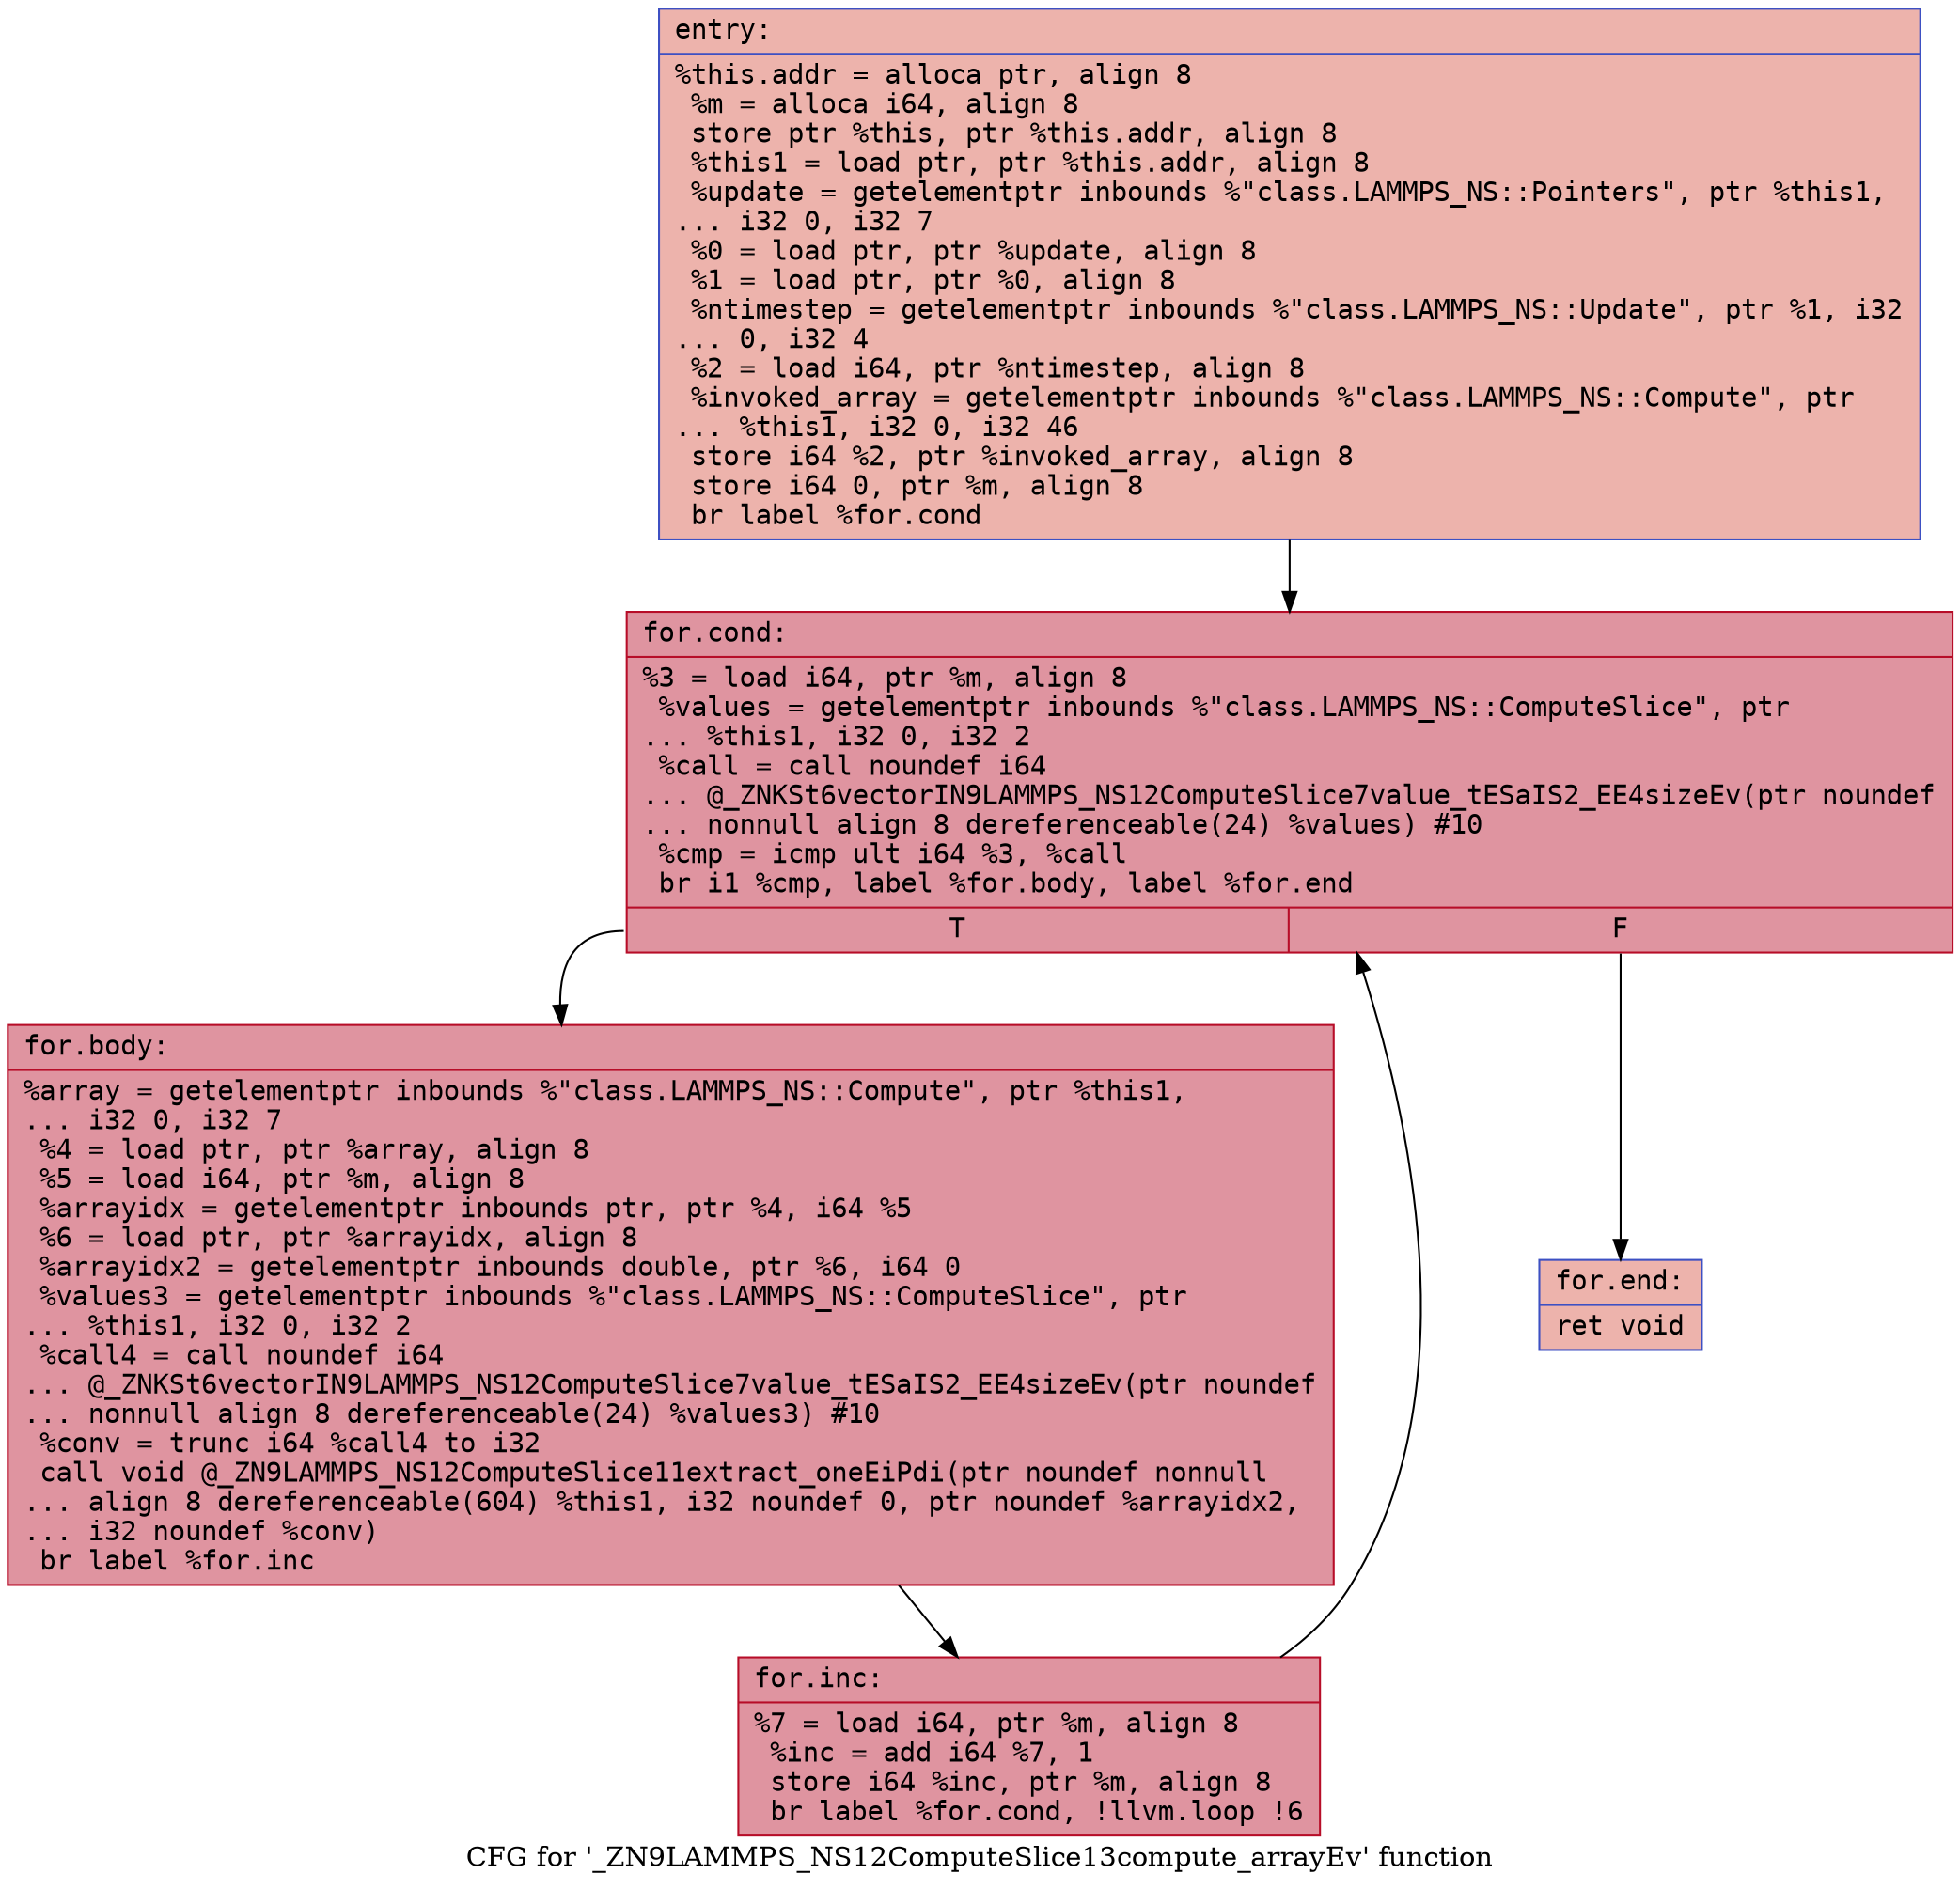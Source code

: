 digraph "CFG for '_ZN9LAMMPS_NS12ComputeSlice13compute_arrayEv' function" {
	label="CFG for '_ZN9LAMMPS_NS12ComputeSlice13compute_arrayEv' function";

	Node0x55810473a920 [shape=record,color="#3d50c3ff", style=filled, fillcolor="#d6524470" fontname="Courier",label="{entry:\l|  %this.addr = alloca ptr, align 8\l  %m = alloca i64, align 8\l  store ptr %this, ptr %this.addr, align 8\l  %this1 = load ptr, ptr %this.addr, align 8\l  %update = getelementptr inbounds %\"class.LAMMPS_NS::Pointers\", ptr %this1,\l... i32 0, i32 7\l  %0 = load ptr, ptr %update, align 8\l  %1 = load ptr, ptr %0, align 8\l  %ntimestep = getelementptr inbounds %\"class.LAMMPS_NS::Update\", ptr %1, i32\l... 0, i32 4\l  %2 = load i64, ptr %ntimestep, align 8\l  %invoked_array = getelementptr inbounds %\"class.LAMMPS_NS::Compute\", ptr\l... %this1, i32 0, i32 46\l  store i64 %2, ptr %invoked_array, align 8\l  store i64 0, ptr %m, align 8\l  br label %for.cond\l}"];
	Node0x55810473a920 -> Node0x55810473b110[tooltip="entry -> for.cond\nProbability 100.00%" ];
	Node0x55810473b110 [shape=record,color="#b70d28ff", style=filled, fillcolor="#b70d2870" fontname="Courier",label="{for.cond:\l|  %3 = load i64, ptr %m, align 8\l  %values = getelementptr inbounds %\"class.LAMMPS_NS::ComputeSlice\", ptr\l... %this1, i32 0, i32 2\l  %call = call noundef i64\l... @_ZNKSt6vectorIN9LAMMPS_NS12ComputeSlice7value_tESaIS2_EE4sizeEv(ptr noundef\l... nonnull align 8 dereferenceable(24) %values) #10\l  %cmp = icmp ult i64 %3, %call\l  br i1 %cmp, label %for.body, label %for.end\l|{<s0>T|<s1>F}}"];
	Node0x55810473b110:s0 -> Node0x55810473b360[tooltip="for.cond -> for.body\nProbability 96.88%" ];
	Node0x55810473b110:s1 -> Node0x5581046f76a0[tooltip="for.cond -> for.end\nProbability 3.12%" ];
	Node0x55810473b360 [shape=record,color="#b70d28ff", style=filled, fillcolor="#b70d2870" fontname="Courier",label="{for.body:\l|  %array = getelementptr inbounds %\"class.LAMMPS_NS::Compute\", ptr %this1,\l... i32 0, i32 7\l  %4 = load ptr, ptr %array, align 8\l  %5 = load i64, ptr %m, align 8\l  %arrayidx = getelementptr inbounds ptr, ptr %4, i64 %5\l  %6 = load ptr, ptr %arrayidx, align 8\l  %arrayidx2 = getelementptr inbounds double, ptr %6, i64 0\l  %values3 = getelementptr inbounds %\"class.LAMMPS_NS::ComputeSlice\", ptr\l... %this1, i32 0, i32 2\l  %call4 = call noundef i64\l... @_ZNKSt6vectorIN9LAMMPS_NS12ComputeSlice7value_tESaIS2_EE4sizeEv(ptr noundef\l... nonnull align 8 dereferenceable(24) %values3) #10\l  %conv = trunc i64 %call4 to i32\l  call void @_ZN9LAMMPS_NS12ComputeSlice11extract_oneEiPdi(ptr noundef nonnull\l... align 8 dereferenceable(604) %this1, i32 noundef 0, ptr noundef %arrayidx2,\l... i32 noundef %conv)\l  br label %for.inc\l}"];
	Node0x55810473b360 -> Node0x5581046f8020[tooltip="for.body -> for.inc\nProbability 100.00%" ];
	Node0x5581046f8020 [shape=record,color="#b70d28ff", style=filled, fillcolor="#b70d2870" fontname="Courier",label="{for.inc:\l|  %7 = load i64, ptr %m, align 8\l  %inc = add i64 %7, 1\l  store i64 %inc, ptr %m, align 8\l  br label %for.cond, !llvm.loop !6\l}"];
	Node0x5581046f8020 -> Node0x55810473b110[tooltip="for.inc -> for.cond\nProbability 100.00%" ];
	Node0x5581046f76a0 [shape=record,color="#3d50c3ff", style=filled, fillcolor="#d6524470" fontname="Courier",label="{for.end:\l|  ret void\l}"];
}
